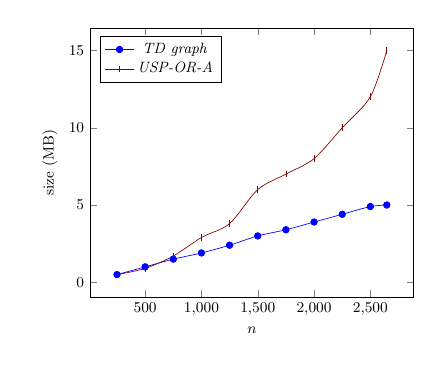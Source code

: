 \tikzstyle{textstyle}=[font=\fontsize{9}{9}\selectfont]
\begin{tikzpicture}[textstyle, scale=0.6]
    \begin{axis}[
        xlabel={$n$},
        ylabel={size (MB)},
		legend pos=north west
        ]
        
    \addplot[smooth,mark=*,color=blue, solid] plot coordinates {
		(250,0.5)
		(500,1.0)
		(750,1.5)
		(1000,1.9)
		(1250,2.4)
		(1500,3.0)
		(1750,3.4)
		(2000,3.9)
		(2250,4.4)
		(2500,4.9)
		(2646,5)
    };
    \addlegendentry{\textit{TD graph}}
    
    \addplot[smooth,mark=|,color=black!50!red, solid] plot coordinates {
		(250,0.5)
		(500,0.9)
		(750,1.7)
		(1000,2.9)
		(1250,3.8)
		(1500,6)
		(1750,7)
		(2000,8)
		(2250,10)
		(2500,12)
		(2646,15)
    };
    \addlegendentry{\textit{USP-OR-A}}
    
    \end{axis}
\end{tikzpicture}
